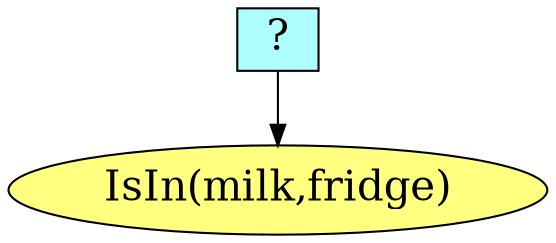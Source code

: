digraph pastafarianism {
ordering=out;
graph [fontname="times-roman"];
node [fontname="times-roman"];
edge [fontname="times-roman"];
"8ee43380-e039-4f63-89b6-c508308becea" [fillcolor="#B0FFFF", fontcolor=black, fontsize=20, height=0.01, label=" ? ", shape=box, style=filled, width=0.01];
"f46b4779-ab77-4aab-80d0-36f83cb2ecdf" [fillcolor="#FFFF80", fontcolor=black, fontsize=20, label="IsIn(milk,fridge)", shape=ellipse, style=filled];
"8ee43380-e039-4f63-89b6-c508308becea" -> "f46b4779-ab77-4aab-80d0-36f83cb2ecdf";
}
